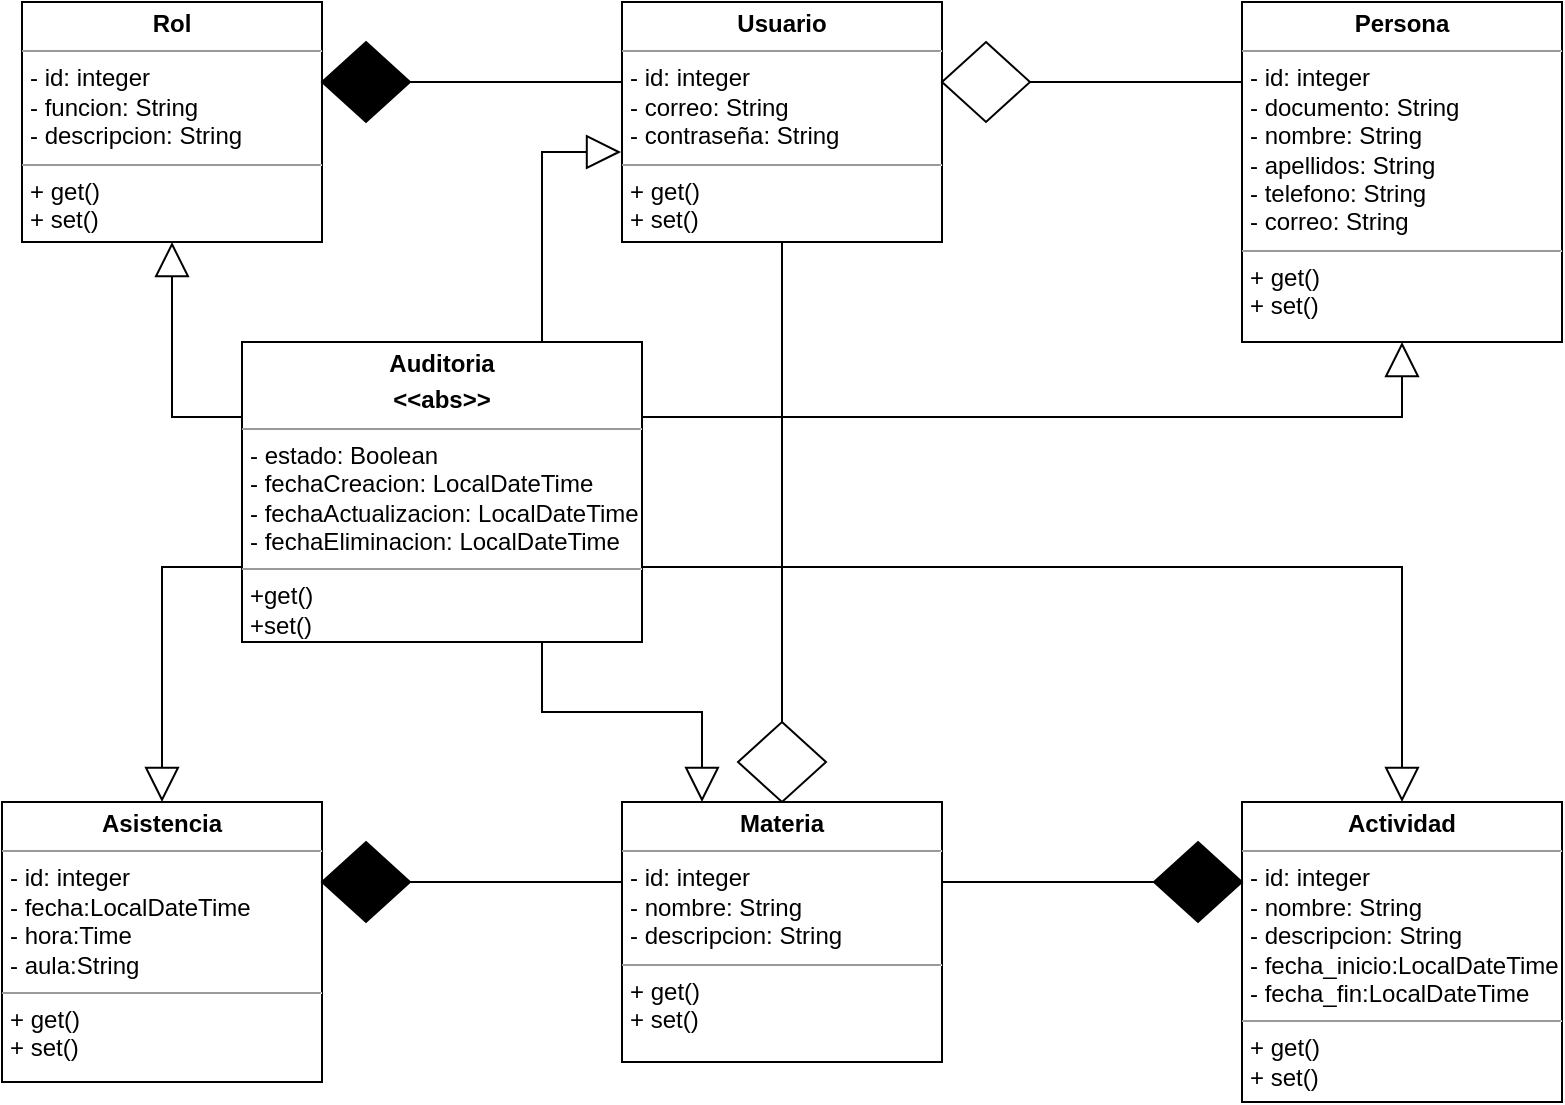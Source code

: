 <mxfile version="22.1.3" type="device">
  <diagram name="Página-1" id="PQwAWf6Xsq6_SLvMzKLK">
    <mxGraphModel dx="1042" dy="535" grid="1" gridSize="10" guides="1" tooltips="1" connect="1" arrows="1" fold="1" page="1" pageScale="1" pageWidth="827" pageHeight="1169" math="0" shadow="0">
      <root>
        <mxCell id="0" />
        <mxCell id="1" parent="0" />
        <mxCell id="tZscxTVE2tWWSRX0Rtd0-271" style="edgeStyle=orthogonalEdgeStyle;rounded=0;orthogonalLoop=1;jettySize=auto;html=1;exitX=1;exitY=0.25;exitDx=0;exitDy=0;entryX=0.5;entryY=1;entryDx=0;entryDy=0;endSize=15;endArrow=block;endFill=0;" parent="1" source="tZscxTVE2tWWSRX0Rtd0-229" target="tZscxTVE2tWWSRX0Rtd0-234" edge="1">
          <mxGeometry relative="1" as="geometry" />
        </mxCell>
        <mxCell id="tZscxTVE2tWWSRX0Rtd0-272" style="edgeStyle=orthogonalEdgeStyle;rounded=0;orthogonalLoop=1;jettySize=auto;html=1;exitX=0;exitY=0.25;exitDx=0;exitDy=0;endArrow=block;endFill=0;endSize=15;" parent="1" source="tZscxTVE2tWWSRX0Rtd0-229" target="tZscxTVE2tWWSRX0Rtd0-247" edge="1">
          <mxGeometry relative="1" as="geometry" />
        </mxCell>
        <mxCell id="tZscxTVE2tWWSRX0Rtd0-273" style="edgeStyle=orthogonalEdgeStyle;rounded=0;orthogonalLoop=1;jettySize=auto;html=1;exitX=0;exitY=0.75;exitDx=0;exitDy=0;entryX=0.5;entryY=0;entryDx=0;entryDy=0;endArrow=block;endFill=0;endSize=15;" parent="1" source="tZscxTVE2tWWSRX0Rtd0-229" target="tZscxTVE2tWWSRX0Rtd0-266" edge="1">
          <mxGeometry relative="1" as="geometry" />
        </mxCell>
        <mxCell id="tZscxTVE2tWWSRX0Rtd0-274" style="edgeStyle=orthogonalEdgeStyle;rounded=0;orthogonalLoop=1;jettySize=auto;html=1;exitX=0.75;exitY=1;exitDx=0;exitDy=0;entryX=0.25;entryY=0;entryDx=0;entryDy=0;endSize=15;endArrow=block;endFill=0;" parent="1" source="tZscxTVE2tWWSRX0Rtd0-229" target="tZscxTVE2tWWSRX0Rtd0-259" edge="1">
          <mxGeometry relative="1" as="geometry" />
        </mxCell>
        <mxCell id="tZscxTVE2tWWSRX0Rtd0-229" value="&lt;p style=&quot;margin:0px;margin-top:4px;text-align:center;&quot;&gt;&lt;b&gt;Auditoria&lt;/b&gt;&lt;/p&gt;&lt;p style=&quot;margin:0px;margin-top:4px;text-align:center;&quot;&gt;&lt;b&gt;&amp;lt;&amp;lt;abs&amp;gt;&amp;gt;&lt;/b&gt;&lt;/p&gt;&lt;hr size=&quot;1&quot;&gt;&lt;p style=&quot;margin:0px;margin-left:4px;&quot;&gt;- estado: Boolean&lt;/p&gt;&lt;p style=&quot;margin:0px;margin-left:4px;&quot;&gt;- fechaCreacion: LocalDateTime&lt;/p&gt;&lt;p style=&quot;margin:0px;margin-left:4px;&quot;&gt;- fechaActualizacion: LocalDateTime&lt;/p&gt;&lt;p style=&quot;margin:0px;margin-left:4px;&quot;&gt;- fechaEliminacion: LocalDateTime&lt;/p&gt;&lt;hr size=&quot;1&quot;&gt;&lt;p style=&quot;margin:0px;margin-left:4px;&quot;&gt;+get()&lt;/p&gt;&lt;p style=&quot;margin:0px;margin-left:4px;&quot;&gt;+set()&lt;/p&gt;" style="verticalAlign=top;align=left;overflow=fill;fontSize=12;fontFamily=Helvetica;html=1;whiteSpace=wrap;" parent="1" vertex="1">
          <mxGeometry x="130" y="410" width="200" height="150" as="geometry" />
        </mxCell>
        <mxCell id="tZscxTVE2tWWSRX0Rtd0-234" value="&lt;p style=&quot;margin:0px;margin-top:4px;text-align:center;&quot;&gt;&lt;b&gt;Persona&lt;/b&gt;&lt;br&gt;&lt;/p&gt;&lt;hr size=&quot;1&quot;&gt;&lt;p style=&quot;margin:0px;margin-left:4px;&quot;&gt;- id: integer&lt;/p&gt;&lt;p style=&quot;margin:0px;margin-left:4px;&quot;&gt;- documento: String&lt;/p&gt;&lt;p style=&quot;margin:0px;margin-left:4px;&quot;&gt;- nombre: String&lt;/p&gt;&lt;p style=&quot;margin:0px;margin-left:4px;&quot;&gt;- apellidos: String&lt;/p&gt;&lt;p style=&quot;margin:0px;margin-left:4px;&quot;&gt;- telefono: String&lt;/p&gt;&lt;p style=&quot;margin:0px;margin-left:4px;&quot;&gt;- correo: String&lt;/p&gt;&lt;hr size=&quot;1&quot;&gt;&lt;p style=&quot;margin:0px;margin-left:4px;&quot;&gt;+ get()&lt;/p&gt;&lt;p style=&quot;margin:0px;margin-left:4px;&quot;&gt;+ set()&lt;/p&gt;" style="verticalAlign=top;align=left;overflow=fill;fontSize=12;fontFamily=Helvetica;html=1;whiteSpace=wrap;" parent="1" vertex="1">
          <mxGeometry x="630" y="240" width="160" height="170" as="geometry" />
        </mxCell>
        <mxCell id="tZscxTVE2tWWSRX0Rtd0-265" style="edgeStyle=orthogonalEdgeStyle;rounded=0;orthogonalLoop=1;jettySize=auto;html=1;exitX=0.5;exitY=1;exitDx=0;exitDy=0;endArrow=none;endFill=0;" parent="1" source="tZscxTVE2tWWSRX0Rtd0-235" target="tZscxTVE2tWWSRX0Rtd0-264" edge="1">
          <mxGeometry relative="1" as="geometry" />
        </mxCell>
        <mxCell id="tZscxTVE2tWWSRX0Rtd0-235" value="&lt;p style=&quot;margin:0px;margin-top:4px;text-align:center;&quot;&gt;&lt;b&gt;Usuario&lt;/b&gt;&lt;/p&gt;&lt;hr size=&quot;1&quot;&gt;&lt;p style=&quot;margin:0px;margin-left:4px;&quot;&gt;- id: integer&lt;br&gt;&lt;/p&gt;&lt;p style=&quot;margin:0px;margin-left:4px;&quot;&gt;- correo: String&lt;br&gt;&lt;/p&gt;&lt;p style=&quot;margin:0px;margin-left:4px;&quot;&gt;- contraseña: String&lt;/p&gt;&lt;hr size=&quot;1&quot;&gt;&lt;p style=&quot;margin:0px;margin-left:4px;&quot;&gt;+ get()&lt;/p&gt;&lt;p style=&quot;margin:0px;margin-left:4px;&quot;&gt;+ set()&lt;/p&gt;" style="verticalAlign=top;align=left;overflow=fill;fontSize=12;fontFamily=Helvetica;html=1;whiteSpace=wrap;" parent="1" vertex="1">
          <mxGeometry x="320" y="240" width="160" height="120" as="geometry" />
        </mxCell>
        <mxCell id="tZscxTVE2tWWSRX0Rtd0-244" value="" style="endArrow=none;html=1;rounded=0;exitX=1;exitY=0.5;exitDx=0;exitDy=0;" parent="1" source="tZscxTVE2tWWSRX0Rtd0-245" edge="1">
          <mxGeometry width="50" height="50" relative="1" as="geometry">
            <mxPoint x="500" y="283" as="sourcePoint" />
            <mxPoint x="630" y="280" as="targetPoint" />
          </mxGeometry>
        </mxCell>
        <mxCell id="tZscxTVE2tWWSRX0Rtd0-245" value="" style="rhombus;whiteSpace=wrap;html=1;" parent="1" vertex="1">
          <mxGeometry x="480" y="260" width="44" height="40" as="geometry" />
        </mxCell>
        <mxCell id="tZscxTVE2tWWSRX0Rtd0-247" value="&lt;p style=&quot;margin:0px;margin-top:4px;text-align:center;&quot;&gt;&lt;b&gt;Rol&lt;/b&gt;&lt;/p&gt;&lt;hr size=&quot;1&quot;&gt;&lt;p style=&quot;border-color: var(--border-color); margin: 0px 0px 0px 4px;&quot;&gt;- id: integer&lt;/p&gt;&lt;p style=&quot;border-color: var(--border-color); margin: 0px 0px 0px 4px;&quot;&gt;- funcion: String&lt;/p&gt;&lt;p style=&quot;margin:0px;margin-left:4px;&quot;&gt;- descripcion: String&lt;/p&gt;&lt;hr size=&quot;1&quot;&gt;&lt;p style=&quot;margin:0px;margin-left:4px;&quot;&gt;+ get()&lt;/p&gt;&lt;p style=&quot;margin:0px;margin-left:4px;&quot;&gt;+ set()&lt;/p&gt;" style="verticalAlign=top;align=left;overflow=fill;fontSize=12;fontFamily=Helvetica;html=1;whiteSpace=wrap;" parent="1" vertex="1">
          <mxGeometry x="20" y="240" width="150" height="120" as="geometry" />
        </mxCell>
        <mxCell id="tZscxTVE2tWWSRX0Rtd0-248" value="" style="endArrow=none;html=1;rounded=0;exitX=1;exitY=0.5;exitDx=0;exitDy=0;" parent="1" source="tZscxTVE2tWWSRX0Rtd0-249" edge="1">
          <mxGeometry width="50" height="50" relative="1" as="geometry">
            <mxPoint x="190" y="283" as="sourcePoint" />
            <mxPoint x="320" y="280" as="targetPoint" />
          </mxGeometry>
        </mxCell>
        <mxCell id="tZscxTVE2tWWSRX0Rtd0-249" value="" style="rhombus;whiteSpace=wrap;html=1;fillColor=#000000;" parent="1" vertex="1">
          <mxGeometry x="170" y="260" width="44" height="40" as="geometry" />
        </mxCell>
        <mxCell id="tZscxTVE2tWWSRX0Rtd0-254" value="&lt;p style=&quot;margin:0px;margin-top:4px;text-align:center;&quot;&gt;&lt;b&gt;Actividad&lt;/b&gt;&lt;/p&gt;&lt;hr size=&quot;1&quot;&gt;&lt;p style=&quot;border-color: var(--border-color); margin: 0px 0px 0px 4px;&quot;&gt;- id: integer&lt;/p&gt;&lt;p style=&quot;margin:0px;margin-left:4px;&quot;&gt;- nombre: String&lt;/p&gt;&lt;p style=&quot;margin:0px;margin-left:4px;&quot;&gt;- descripcion: String&lt;/p&gt;&lt;p style=&quot;border-color: var(--border-color); margin: 0px 0px 0px 4px;&quot;&gt;- fecha_inicio:LocalDateTime&lt;/p&gt;&lt;div&gt;&lt;p style=&quot;border-color: var(--border-color); margin: 0px 0px 0px 4px;&quot;&gt;- fecha_fin:LocalDateTime&lt;/p&gt;&lt;/div&gt;&lt;hr size=&quot;1&quot;&gt;&lt;p style=&quot;margin:0px;margin-left:4px;&quot;&gt;+ get()&lt;/p&gt;&lt;p style=&quot;margin:0px;margin-left:4px;&quot;&gt;+ set()&lt;/p&gt;" style="verticalAlign=top;align=left;overflow=fill;fontSize=12;fontFamily=Helvetica;html=1;whiteSpace=wrap;" parent="1" vertex="1">
          <mxGeometry x="630" y="640" width="160" height="150" as="geometry" />
        </mxCell>
        <mxCell id="tZscxTVE2tWWSRX0Rtd0-259" value="&lt;p style=&quot;margin:0px;margin-top:4px;text-align:center;&quot;&gt;&lt;b&gt;Materia&lt;/b&gt;&lt;/p&gt;&lt;hr size=&quot;1&quot;&gt;&lt;p style=&quot;border-color: var(--border-color); margin: 0px 0px 0px 4px;&quot;&gt;- id: integer&lt;/p&gt;&lt;p style=&quot;margin:0px;margin-left:4px;&quot;&gt;- nombre: String&lt;/p&gt;&lt;p style=&quot;margin:0px;margin-left:4px;&quot;&gt;- descripcion: String&lt;/p&gt;&lt;hr size=&quot;1&quot;&gt;&lt;p style=&quot;margin:0px;margin-left:4px;&quot;&gt;+ get()&lt;/p&gt;&lt;p style=&quot;margin:0px;margin-left:4px;&quot;&gt;+ set()&lt;/p&gt;" style="verticalAlign=top;align=left;overflow=fill;fontSize=12;fontFamily=Helvetica;html=1;whiteSpace=wrap;" parent="1" vertex="1">
          <mxGeometry x="320" y="640" width="160" height="130" as="geometry" />
        </mxCell>
        <mxCell id="tZscxTVE2tWWSRX0Rtd0-262" value="" style="rhombus;whiteSpace=wrap;html=1;fillColor=#000000;" parent="1" vertex="1">
          <mxGeometry x="586" y="660" width="44" height="40" as="geometry" />
        </mxCell>
        <mxCell id="tZscxTVE2tWWSRX0Rtd0-263" style="edgeStyle=orthogonalEdgeStyle;rounded=0;orthogonalLoop=1;jettySize=auto;html=1;exitX=0;exitY=0.5;exitDx=0;exitDy=0;entryX=1;entryY=0.308;entryDx=0;entryDy=0;entryPerimeter=0;endArrow=none;endFill=0;" parent="1" source="tZscxTVE2tWWSRX0Rtd0-262" target="tZscxTVE2tWWSRX0Rtd0-259" edge="1">
          <mxGeometry relative="1" as="geometry" />
        </mxCell>
        <mxCell id="tZscxTVE2tWWSRX0Rtd0-264" value="" style="rhombus;whiteSpace=wrap;html=1;" parent="1" vertex="1">
          <mxGeometry x="378" y="600" width="44" height="40" as="geometry" />
        </mxCell>
        <mxCell id="tZscxTVE2tWWSRX0Rtd0-266" value="&lt;p style=&quot;margin:0px;margin-top:4px;text-align:center;&quot;&gt;&lt;b&gt;Asistencia&lt;/b&gt;&lt;/p&gt;&lt;hr size=&quot;1&quot;&gt;&lt;p style=&quot;border-color: var(--border-color); margin: 0px 0px 0px 4px;&quot;&gt;- id: integer&lt;/p&gt;&lt;p style=&quot;margin:0px;margin-left:4px;&quot;&gt;- fecha:LocalDateTime&lt;/p&gt;&lt;p style=&quot;border-color: var(--border-color); margin: 0px 0px 0px 4px;&quot;&gt;- hora:Time&lt;/p&gt;&lt;p style=&quot;border-color: var(--border-color); margin: 0px 0px 0px 4px;&quot;&gt;- aula:String&lt;/p&gt;&lt;hr size=&quot;1&quot;&gt;&lt;p style=&quot;margin:0px;margin-left:4px;&quot;&gt;+ get()&lt;/p&gt;&lt;p style=&quot;margin:0px;margin-left:4px;&quot;&gt;+ set()&lt;/p&gt;" style="verticalAlign=top;align=left;overflow=fill;fontSize=12;fontFamily=Helvetica;html=1;whiteSpace=wrap;" parent="1" vertex="1">
          <mxGeometry x="10" y="640" width="160" height="140" as="geometry" />
        </mxCell>
        <mxCell id="tZscxTVE2tWWSRX0Rtd0-267" value="" style="rhombus;whiteSpace=wrap;html=1;fillColor=#000000;" parent="1" vertex="1">
          <mxGeometry x="170" y="660" width="44" height="40" as="geometry" />
        </mxCell>
        <mxCell id="tZscxTVE2tWWSRX0Rtd0-268" style="edgeStyle=orthogonalEdgeStyle;rounded=0;orthogonalLoop=1;jettySize=auto;html=1;exitX=1;exitY=0.5;exitDx=0;exitDy=0;entryX=0;entryY=0.308;entryDx=0;entryDy=0;entryPerimeter=0;endArrow=none;endFill=0;" parent="1" source="tZscxTVE2tWWSRX0Rtd0-267" target="tZscxTVE2tWWSRX0Rtd0-259" edge="1">
          <mxGeometry relative="1" as="geometry" />
        </mxCell>
        <mxCell id="tZscxTVE2tWWSRX0Rtd0-270" style="edgeStyle=orthogonalEdgeStyle;rounded=0;orthogonalLoop=1;jettySize=auto;html=1;exitX=0.75;exitY=0;exitDx=0;exitDy=0;entryX=-0.003;entryY=0.625;entryDx=0;entryDy=0;entryPerimeter=0;endSize=15;endArrow=block;endFill=0;" parent="1" source="tZscxTVE2tWWSRX0Rtd0-229" target="tZscxTVE2tWWSRX0Rtd0-235" edge="1">
          <mxGeometry relative="1" as="geometry">
            <Array as="points">
              <mxPoint x="280" y="315" />
            </Array>
          </mxGeometry>
        </mxCell>
        <mxCell id="tZscxTVE2tWWSRX0Rtd0-275" style="edgeStyle=orthogonalEdgeStyle;rounded=0;orthogonalLoop=1;jettySize=auto;html=1;exitX=1;exitY=0.75;exitDx=0;exitDy=0;endArrow=block;endFill=0;endSize=15;entryX=0.5;entryY=0;entryDx=0;entryDy=0;" parent="1" source="tZscxTVE2tWWSRX0Rtd0-229" target="tZscxTVE2tWWSRX0Rtd0-254" edge="1">
          <mxGeometry relative="1" as="geometry">
            <mxPoint x="750" y="630" as="targetPoint" />
          </mxGeometry>
        </mxCell>
      </root>
    </mxGraphModel>
  </diagram>
</mxfile>
